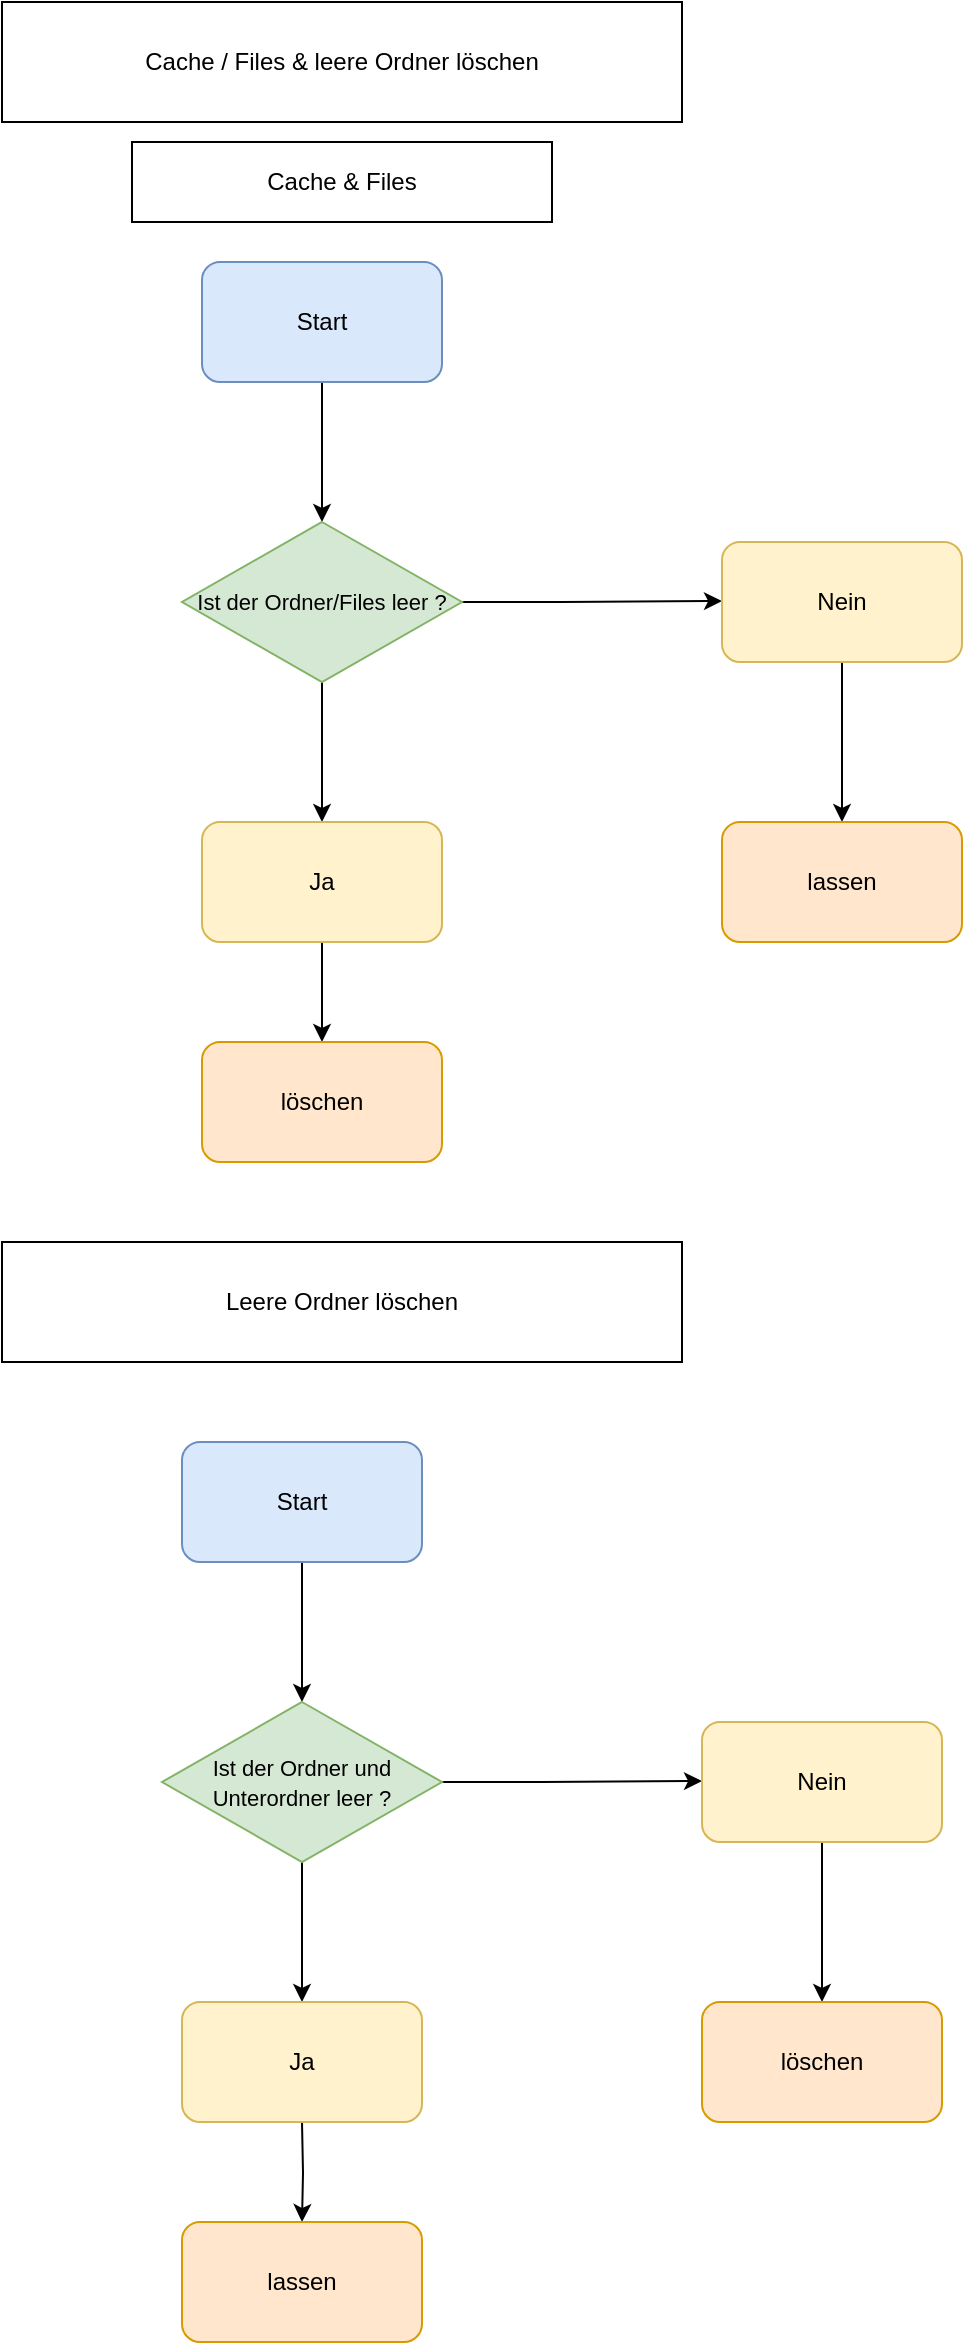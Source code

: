 <mxfile version="16.2.2" type="github">
  <diagram id="-BDTeBijwdTVi4fhLwuw" name="Page-1">
    <mxGraphModel dx="1113" dy="673" grid="1" gridSize="10" guides="1" tooltips="1" connect="1" arrows="1" fold="1" page="1" pageScale="1" pageWidth="827" pageHeight="1169" math="0" shadow="0">
      <root>
        <mxCell id="0" />
        <mxCell id="1" parent="0" />
        <mxCell id="tZaITLDV00XNWz6PWwAZ-3" value="" style="edgeStyle=orthogonalEdgeStyle;rounded=0;orthogonalLoop=1;jettySize=auto;html=1;entryX=0.5;entryY=0;entryDx=0;entryDy=0;" parent="1" source="tZaITLDV00XNWz6PWwAZ-1" target="tZaITLDV00XNWz6PWwAZ-7" edge="1">
          <mxGeometry relative="1" as="geometry">
            <mxPoint x="370" y="320" as="targetPoint" />
          </mxGeometry>
        </mxCell>
        <mxCell id="tZaITLDV00XNWz6PWwAZ-1" value="&lt;font color=&quot;#000000&quot;&gt;Start&lt;/font&gt;" style="rounded=1;whiteSpace=wrap;html=1;fillColor=#dae8fc;strokeColor=#6c8ebf;" parent="1" vertex="1">
          <mxGeometry x="310" y="180" width="120" height="60" as="geometry" />
        </mxCell>
        <mxCell id="9v0SBn3HU4GYYNxoD4Fh-3" value="" style="edgeStyle=orthogonalEdgeStyle;rounded=0;orthogonalLoop=1;jettySize=auto;html=1;exitX=1;exitY=0.5;exitDx=0;exitDy=0;" edge="1" parent="1" source="tZaITLDV00XNWz6PWwAZ-7">
          <mxGeometry relative="1" as="geometry">
            <mxPoint x="470" y="349.5" as="sourcePoint" />
            <mxPoint x="570" y="349.5" as="targetPoint" />
            <Array as="points">
              <mxPoint x="490" y="350" />
            </Array>
          </mxGeometry>
        </mxCell>
        <mxCell id="tZaITLDV00XNWz6PWwAZ-5" value="&lt;span&gt;Cache / Files &amp;amp; leere Ordner löschen&lt;/span&gt;" style="rounded=0;whiteSpace=wrap;html=1;" parent="1" vertex="1">
          <mxGeometry x="210" y="50" width="340" height="60" as="geometry" />
        </mxCell>
        <mxCell id="tZaITLDV00XNWz6PWwAZ-15" style="edgeStyle=orthogonalEdgeStyle;rounded=0;orthogonalLoop=1;jettySize=auto;html=1;" parent="1" edge="1">
          <mxGeometry relative="1" as="geometry">
            <mxPoint x="370" y="520" as="sourcePoint" />
            <mxPoint x="370" y="570" as="targetPoint" />
          </mxGeometry>
        </mxCell>
        <mxCell id="9v0SBn3HU4GYYNxoD4Fh-6" style="edgeStyle=orthogonalEdgeStyle;rounded=0;orthogonalLoop=1;jettySize=auto;html=1;" edge="1" parent="1" source="tZaITLDV00XNWz6PWwAZ-7" target="9v0SBn3HU4GYYNxoD4Fh-5">
          <mxGeometry relative="1" as="geometry" />
        </mxCell>
        <mxCell id="tZaITLDV00XNWz6PWwAZ-7" value="&lt;font style=&quot;font-size: 11px&quot;&gt;Ist der Ordner/Files leer ?&lt;/font&gt;" style="rhombus;whiteSpace=wrap;html=1;fillColor=#d5e8d4;strokeColor=#82b366;" parent="1" vertex="1">
          <mxGeometry x="300" y="310" width="140" height="80" as="geometry" />
        </mxCell>
        <mxCell id="9v0SBn3HU4GYYNxoD4Fh-8" style="edgeStyle=orthogonalEdgeStyle;rounded=0;orthogonalLoop=1;jettySize=auto;html=1;entryX=0.5;entryY=0;entryDx=0;entryDy=0;" edge="1" parent="1" source="tZaITLDV00XNWz6PWwAZ-8" target="9v0SBn3HU4GYYNxoD4Fh-7">
          <mxGeometry relative="1" as="geometry" />
        </mxCell>
        <mxCell id="tZaITLDV00XNWz6PWwAZ-8" value="&lt;font color=&quot;#000000&quot;&gt;Nein&lt;/font&gt;" style="rounded=1;whiteSpace=wrap;html=1;fillColor=#fff2cc;strokeColor=#d6b656;" parent="1" vertex="1">
          <mxGeometry x="570" y="320" width="120" height="60" as="geometry" />
        </mxCell>
        <mxCell id="tZaITLDV00XNWz6PWwAZ-14" value="&lt;font color=&quot;#000000&quot;&gt;löschen&lt;/font&gt;" style="rounded=1;whiteSpace=wrap;html=1;fillColor=#ffe6cc;strokeColor=#d79b00;" parent="1" vertex="1">
          <mxGeometry x="310" y="570" width="120" height="60" as="geometry" />
        </mxCell>
        <mxCell id="tZaITLDV00XNWz6PWwAZ-17" value="&lt;span&gt;Cache &amp;amp; Files&lt;/span&gt;" style="rounded=0;whiteSpace=wrap;html=1;" parent="1" vertex="1">
          <mxGeometry x="275" y="120" width="210" height="40" as="geometry" />
        </mxCell>
        <mxCell id="tZaITLDV00XNWz6PWwAZ-18" value="&lt;span&gt;Leere Ordner löschen&lt;/span&gt;" style="rounded=0;whiteSpace=wrap;html=1;" parent="1" vertex="1">
          <mxGeometry x="210" y="670" width="340" height="60" as="geometry" />
        </mxCell>
        <mxCell id="9v0SBn3HU4GYYNxoD4Fh-5" value="&lt;font color=&quot;#000000&quot;&gt;Ja&lt;/font&gt;" style="rounded=1;whiteSpace=wrap;html=1;fillColor=#fff2cc;strokeColor=#d6b656;" vertex="1" parent="1">
          <mxGeometry x="310" y="460" width="120" height="60" as="geometry" />
        </mxCell>
        <mxCell id="9v0SBn3HU4GYYNxoD4Fh-7" value="&lt;font color=&quot;#000000&quot;&gt;lassen&lt;/font&gt;" style="rounded=1;whiteSpace=wrap;html=1;fillColor=#ffe6cc;strokeColor=#d79b00;" vertex="1" parent="1">
          <mxGeometry x="570" y="460" width="120" height="60" as="geometry" />
        </mxCell>
        <mxCell id="9v0SBn3HU4GYYNxoD4Fh-9" value="" style="edgeStyle=orthogonalEdgeStyle;rounded=0;orthogonalLoop=1;jettySize=auto;html=1;entryX=0.5;entryY=0;entryDx=0;entryDy=0;" edge="1" parent="1" source="9v0SBn3HU4GYYNxoD4Fh-10" target="9v0SBn3HU4GYYNxoD4Fh-14">
          <mxGeometry relative="1" as="geometry">
            <mxPoint x="360" y="910" as="targetPoint" />
          </mxGeometry>
        </mxCell>
        <mxCell id="9v0SBn3HU4GYYNxoD4Fh-10" value="&lt;font color=&quot;#000000&quot;&gt;Start&lt;/font&gt;" style="rounded=1;whiteSpace=wrap;html=1;fillColor=#dae8fc;strokeColor=#6c8ebf;" vertex="1" parent="1">
          <mxGeometry x="300" y="770" width="120" height="60" as="geometry" />
        </mxCell>
        <mxCell id="9v0SBn3HU4GYYNxoD4Fh-11" value="" style="edgeStyle=orthogonalEdgeStyle;rounded=0;orthogonalLoop=1;jettySize=auto;html=1;exitX=1;exitY=0.5;exitDx=0;exitDy=0;" edge="1" parent="1" source="9v0SBn3HU4GYYNxoD4Fh-14">
          <mxGeometry relative="1" as="geometry">
            <mxPoint x="460" y="939.5" as="sourcePoint" />
            <mxPoint x="560" y="939.5" as="targetPoint" />
            <Array as="points">
              <mxPoint x="480" y="940" />
            </Array>
          </mxGeometry>
        </mxCell>
        <mxCell id="9v0SBn3HU4GYYNxoD4Fh-12" style="edgeStyle=orthogonalEdgeStyle;rounded=0;orthogonalLoop=1;jettySize=auto;html=1;" edge="1" parent="1" target="9v0SBn3HU4GYYNxoD4Fh-17">
          <mxGeometry relative="1" as="geometry">
            <mxPoint x="360" y="1110" as="sourcePoint" />
          </mxGeometry>
        </mxCell>
        <mxCell id="9v0SBn3HU4GYYNxoD4Fh-13" style="edgeStyle=orthogonalEdgeStyle;rounded=0;orthogonalLoop=1;jettySize=auto;html=1;" edge="1" parent="1" source="9v0SBn3HU4GYYNxoD4Fh-14" target="9v0SBn3HU4GYYNxoD4Fh-18">
          <mxGeometry relative="1" as="geometry" />
        </mxCell>
        <mxCell id="9v0SBn3HU4GYYNxoD4Fh-14" value="&lt;font style=&quot;font-size: 11px&quot;&gt;Ist der Ordner und Unterordner leer ?&lt;/font&gt;" style="rhombus;whiteSpace=wrap;html=1;fillColor=#d5e8d4;strokeColor=#82b366;" vertex="1" parent="1">
          <mxGeometry x="290" y="900" width="140" height="80" as="geometry" />
        </mxCell>
        <mxCell id="9v0SBn3HU4GYYNxoD4Fh-15" style="edgeStyle=orthogonalEdgeStyle;rounded=0;orthogonalLoop=1;jettySize=auto;html=1;entryX=0.5;entryY=0;entryDx=0;entryDy=0;" edge="1" parent="1" source="9v0SBn3HU4GYYNxoD4Fh-16" target="9v0SBn3HU4GYYNxoD4Fh-19">
          <mxGeometry relative="1" as="geometry" />
        </mxCell>
        <mxCell id="9v0SBn3HU4GYYNxoD4Fh-16" value="&lt;font color=&quot;#000000&quot;&gt;Nein&lt;/font&gt;" style="rounded=1;whiteSpace=wrap;html=1;fillColor=#fff2cc;strokeColor=#d6b656;" vertex="1" parent="1">
          <mxGeometry x="560" y="910" width="120" height="60" as="geometry" />
        </mxCell>
        <mxCell id="9v0SBn3HU4GYYNxoD4Fh-17" value="&lt;font color=&quot;#000000&quot;&gt;lassen&lt;/font&gt;" style="rounded=1;whiteSpace=wrap;html=1;fillColor=#ffe6cc;strokeColor=#d79b00;" vertex="1" parent="1">
          <mxGeometry x="300" y="1160" width="120" height="60" as="geometry" />
        </mxCell>
        <mxCell id="9v0SBn3HU4GYYNxoD4Fh-18" value="&lt;font color=&quot;#000000&quot;&gt;Ja&lt;/font&gt;" style="rounded=1;whiteSpace=wrap;html=1;fillColor=#fff2cc;strokeColor=#d6b656;" vertex="1" parent="1">
          <mxGeometry x="300" y="1050" width="120" height="60" as="geometry" />
        </mxCell>
        <mxCell id="9v0SBn3HU4GYYNxoD4Fh-19" value="&lt;font color=&quot;#000000&quot;&gt;löschen&lt;/font&gt;" style="rounded=1;whiteSpace=wrap;html=1;fillColor=#ffe6cc;strokeColor=#d79b00;" vertex="1" parent="1">
          <mxGeometry x="560" y="1050" width="120" height="60" as="geometry" />
        </mxCell>
      </root>
    </mxGraphModel>
  </diagram>
</mxfile>
